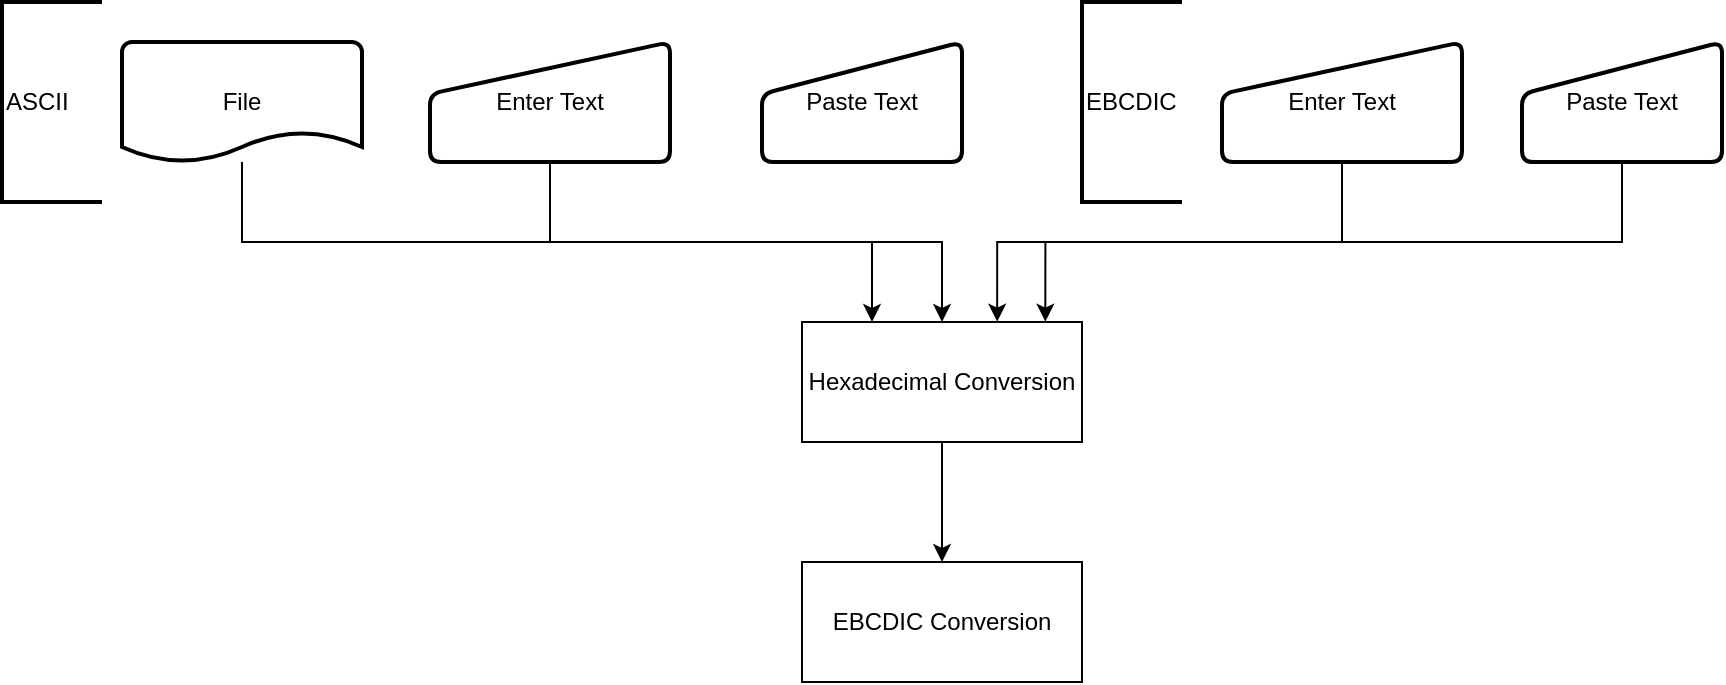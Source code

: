 <mxfile version="13.7.7" type="github">
  <diagram id="C5RBs43oDa-KdzZeNtuy" name="Page-1">
    <mxGraphModel dx="1038" dy="548" grid="1" gridSize="10" guides="1" tooltips="1" connect="1" arrows="1" fold="1" page="1" pageScale="1" pageWidth="827" pageHeight="1169" math="0" shadow="0">
      <root>
        <mxCell id="WIyWlLk6GJQsqaUBKTNV-0" />
        <mxCell id="WIyWlLk6GJQsqaUBKTNV-1" parent="WIyWlLk6GJQsqaUBKTNV-0" />
        <mxCell id="LgFOgcLopF_vBFVp37Ev-20" style="edgeStyle=orthogonalEdgeStyle;rounded=0;orthogonalLoop=1;jettySize=auto;html=1;entryX=0.25;entryY=0;entryDx=0;entryDy=0;" edge="1" parent="WIyWlLk6GJQsqaUBKTNV-1" source="LgFOgcLopF_vBFVp37Ev-3" target="LgFOgcLopF_vBFVp37Ev-19">
          <mxGeometry relative="1" as="geometry">
            <Array as="points">
              <mxPoint x="150" y="160" />
              <mxPoint x="465" y="160" />
            </Array>
          </mxGeometry>
        </mxCell>
        <mxCell id="LgFOgcLopF_vBFVp37Ev-3" value="File" style="strokeWidth=2;html=1;shape=mxgraph.flowchart.document2;whiteSpace=wrap;size=0.25;fontFamily=Helvetica;fontSize=12;fontColor=#000000;align=center;strokeColor=#000000;fillColor=#ffffff;" vertex="1" parent="WIyWlLk6GJQsqaUBKTNV-1">
          <mxGeometry x="90" y="60" width="120" height="60" as="geometry" />
        </mxCell>
        <mxCell id="LgFOgcLopF_vBFVp37Ev-21" style="edgeStyle=orthogonalEdgeStyle;rounded=0;orthogonalLoop=1;jettySize=auto;html=1;" edge="1" parent="WIyWlLk6GJQsqaUBKTNV-1" source="LgFOgcLopF_vBFVp37Ev-4" target="LgFOgcLopF_vBFVp37Ev-19">
          <mxGeometry relative="1" as="geometry">
            <Array as="points">
              <mxPoint x="304" y="160" />
              <mxPoint x="500" y="160" />
            </Array>
          </mxGeometry>
        </mxCell>
        <mxCell id="LgFOgcLopF_vBFVp37Ev-4" value="Enter Text" style="html=1;strokeWidth=2;shape=manualInput;whiteSpace=wrap;rounded=1;size=26;arcSize=11;fontFamily=Helvetica;fontSize=12;fontColor=#000000;align=center;strokeColor=#000000;fillColor=#ffffff;" vertex="1" parent="WIyWlLk6GJQsqaUBKTNV-1">
          <mxGeometry x="244" y="60" width="120" height="60" as="geometry" />
        </mxCell>
        <mxCell id="LgFOgcLopF_vBFVp37Ev-6" value="EBCDIC Conversion" style="rounded=0;whiteSpace=wrap;html=1;" vertex="1" parent="WIyWlLk6GJQsqaUBKTNV-1">
          <mxGeometry x="430" y="320" width="140" height="60" as="geometry" />
        </mxCell>
        <mxCell id="LgFOgcLopF_vBFVp37Ev-7" value="ASCII" style="strokeWidth=2;html=1;shape=mxgraph.flowchart.annotation_1;align=left;pointerEvents=1;" vertex="1" parent="WIyWlLk6GJQsqaUBKTNV-1">
          <mxGeometry x="30" y="40" width="50" height="100" as="geometry" />
        </mxCell>
        <mxCell id="LgFOgcLopF_vBFVp37Ev-8" value="Paste Text" style="html=1;strokeWidth=2;shape=manualInput;whiteSpace=wrap;rounded=1;size=26;arcSize=11;" vertex="1" parent="WIyWlLk6GJQsqaUBKTNV-1">
          <mxGeometry x="410" y="60" width="100" height="60" as="geometry" />
        </mxCell>
        <mxCell id="LgFOgcLopF_vBFVp37Ev-9" value="EBCDIC" style="strokeWidth=2;html=1;shape=mxgraph.flowchart.annotation_1;align=left;pointerEvents=1;" vertex="1" parent="WIyWlLk6GJQsqaUBKTNV-1">
          <mxGeometry x="570" y="40" width="50" height="100" as="geometry" />
        </mxCell>
        <mxCell id="LgFOgcLopF_vBFVp37Ev-23" style="edgeStyle=orthogonalEdgeStyle;rounded=0;orthogonalLoop=1;jettySize=auto;html=1;entryX=0.697;entryY=-0.003;entryDx=0;entryDy=0;entryPerimeter=0;" edge="1" parent="WIyWlLk6GJQsqaUBKTNV-1" source="LgFOgcLopF_vBFVp37Ev-10" target="LgFOgcLopF_vBFVp37Ev-19">
          <mxGeometry relative="1" as="geometry">
            <Array as="points">
              <mxPoint x="700" y="160" />
              <mxPoint x="528" y="160" />
            </Array>
          </mxGeometry>
        </mxCell>
        <mxCell id="LgFOgcLopF_vBFVp37Ev-10" value="Enter Text" style="html=1;strokeWidth=2;shape=manualInput;whiteSpace=wrap;rounded=1;size=26;arcSize=11;fontFamily=Helvetica;fontSize=12;fontColor=#000000;align=center;strokeColor=#000000;fillColor=#ffffff;" vertex="1" parent="WIyWlLk6GJQsqaUBKTNV-1">
          <mxGeometry x="640" y="60" width="120" height="60" as="geometry" />
        </mxCell>
        <mxCell id="LgFOgcLopF_vBFVp37Ev-24" style="edgeStyle=orthogonalEdgeStyle;rounded=0;orthogonalLoop=1;jettySize=auto;html=1;entryX=0.869;entryY=-0.003;entryDx=0;entryDy=0;entryPerimeter=0;" edge="1" parent="WIyWlLk6GJQsqaUBKTNV-1" source="LgFOgcLopF_vBFVp37Ev-11" target="LgFOgcLopF_vBFVp37Ev-19">
          <mxGeometry relative="1" as="geometry">
            <Array as="points">
              <mxPoint x="840" y="160" />
              <mxPoint x="552" y="160" />
            </Array>
          </mxGeometry>
        </mxCell>
        <mxCell id="LgFOgcLopF_vBFVp37Ev-11" value="Paste Text" style="html=1;strokeWidth=2;shape=manualInput;whiteSpace=wrap;rounded=1;size=26;arcSize=11;" vertex="1" parent="WIyWlLk6GJQsqaUBKTNV-1">
          <mxGeometry x="790" y="60" width="100" height="60" as="geometry" />
        </mxCell>
        <mxCell id="LgFOgcLopF_vBFVp37Ev-25" style="edgeStyle=orthogonalEdgeStyle;rounded=0;orthogonalLoop=1;jettySize=auto;html=1;entryX=0.5;entryY=0;entryDx=0;entryDy=0;" edge="1" parent="WIyWlLk6GJQsqaUBKTNV-1" source="LgFOgcLopF_vBFVp37Ev-19" target="LgFOgcLopF_vBFVp37Ev-6">
          <mxGeometry relative="1" as="geometry" />
        </mxCell>
        <mxCell id="LgFOgcLopF_vBFVp37Ev-19" value="Hexadecimal Conversion" style="rounded=0;whiteSpace=wrap;html=1;" vertex="1" parent="WIyWlLk6GJQsqaUBKTNV-1">
          <mxGeometry x="430" y="200" width="140" height="60" as="geometry" />
        </mxCell>
      </root>
    </mxGraphModel>
  </diagram>
</mxfile>
